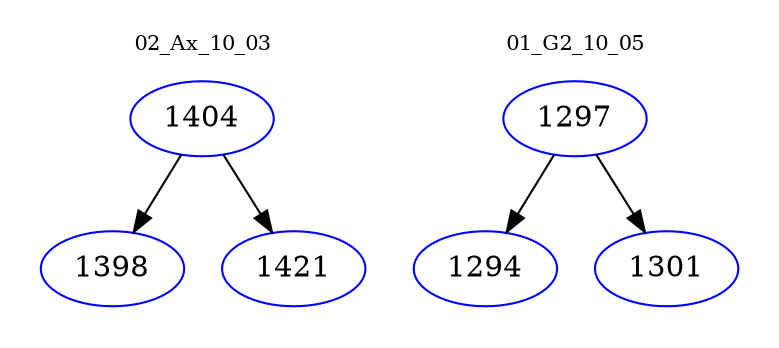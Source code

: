 digraph{
subgraph cluster_0 {
color = white
label = "02_Ax_10_03";
fontsize=10;
T0_1404 [label="1404", color="blue"]
T0_1404 -> T0_1398 [color="black"]
T0_1398 [label="1398", color="blue"]
T0_1404 -> T0_1421 [color="black"]
T0_1421 [label="1421", color="blue"]
}
subgraph cluster_1 {
color = white
label = "01_G2_10_05";
fontsize=10;
T1_1297 [label="1297", color="blue"]
T1_1297 -> T1_1294 [color="black"]
T1_1294 [label="1294", color="blue"]
T1_1297 -> T1_1301 [color="black"]
T1_1301 [label="1301", color="blue"]
}
}
